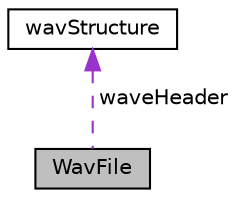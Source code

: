 digraph "WavFile"
{
 // LATEX_PDF_SIZE
  edge [fontname="Helvetica",fontsize="10",labelfontname="Helvetica",labelfontsize="10"];
  node [fontname="Helvetica",fontsize="10",shape=record];
  Node1 [label="WavFile",height=0.2,width=0.4,color="black", fillcolor="grey75", style="filled", fontcolor="black",tooltip="first class that is inherited from for the certain bit wav"];
  Node2 -> Node1 [dir="back",color="darkorchid3",fontsize="10",style="dashed",label=" waveHeader" ,fontname="Helvetica"];
  Node2 [label="wavStructure",height=0.2,width=0.4,color="black", fillcolor="white", style="filled",URL="$structwavStructure.html",tooltip=" "];
}

